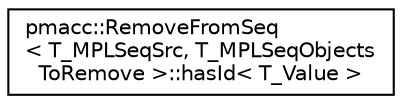 digraph "Graphical Class Hierarchy"
{
 // LATEX_PDF_SIZE
  edge [fontname="Helvetica",fontsize="10",labelfontname="Helvetica",labelfontsize="10"];
  node [fontname="Helvetica",fontsize="10",shape=record];
  rankdir="LR";
  Node0 [label="pmacc::RemoveFromSeq\l\< T_MPLSeqSrc, T_MPLSeqObjects\lToRemove \>::hasId\< T_Value \>",height=0.2,width=0.4,color="black", fillcolor="white", style="filled",URL="$structpmacc_1_1_remove_from_seq_1_1has_id.html",tooltip=" "];
}
